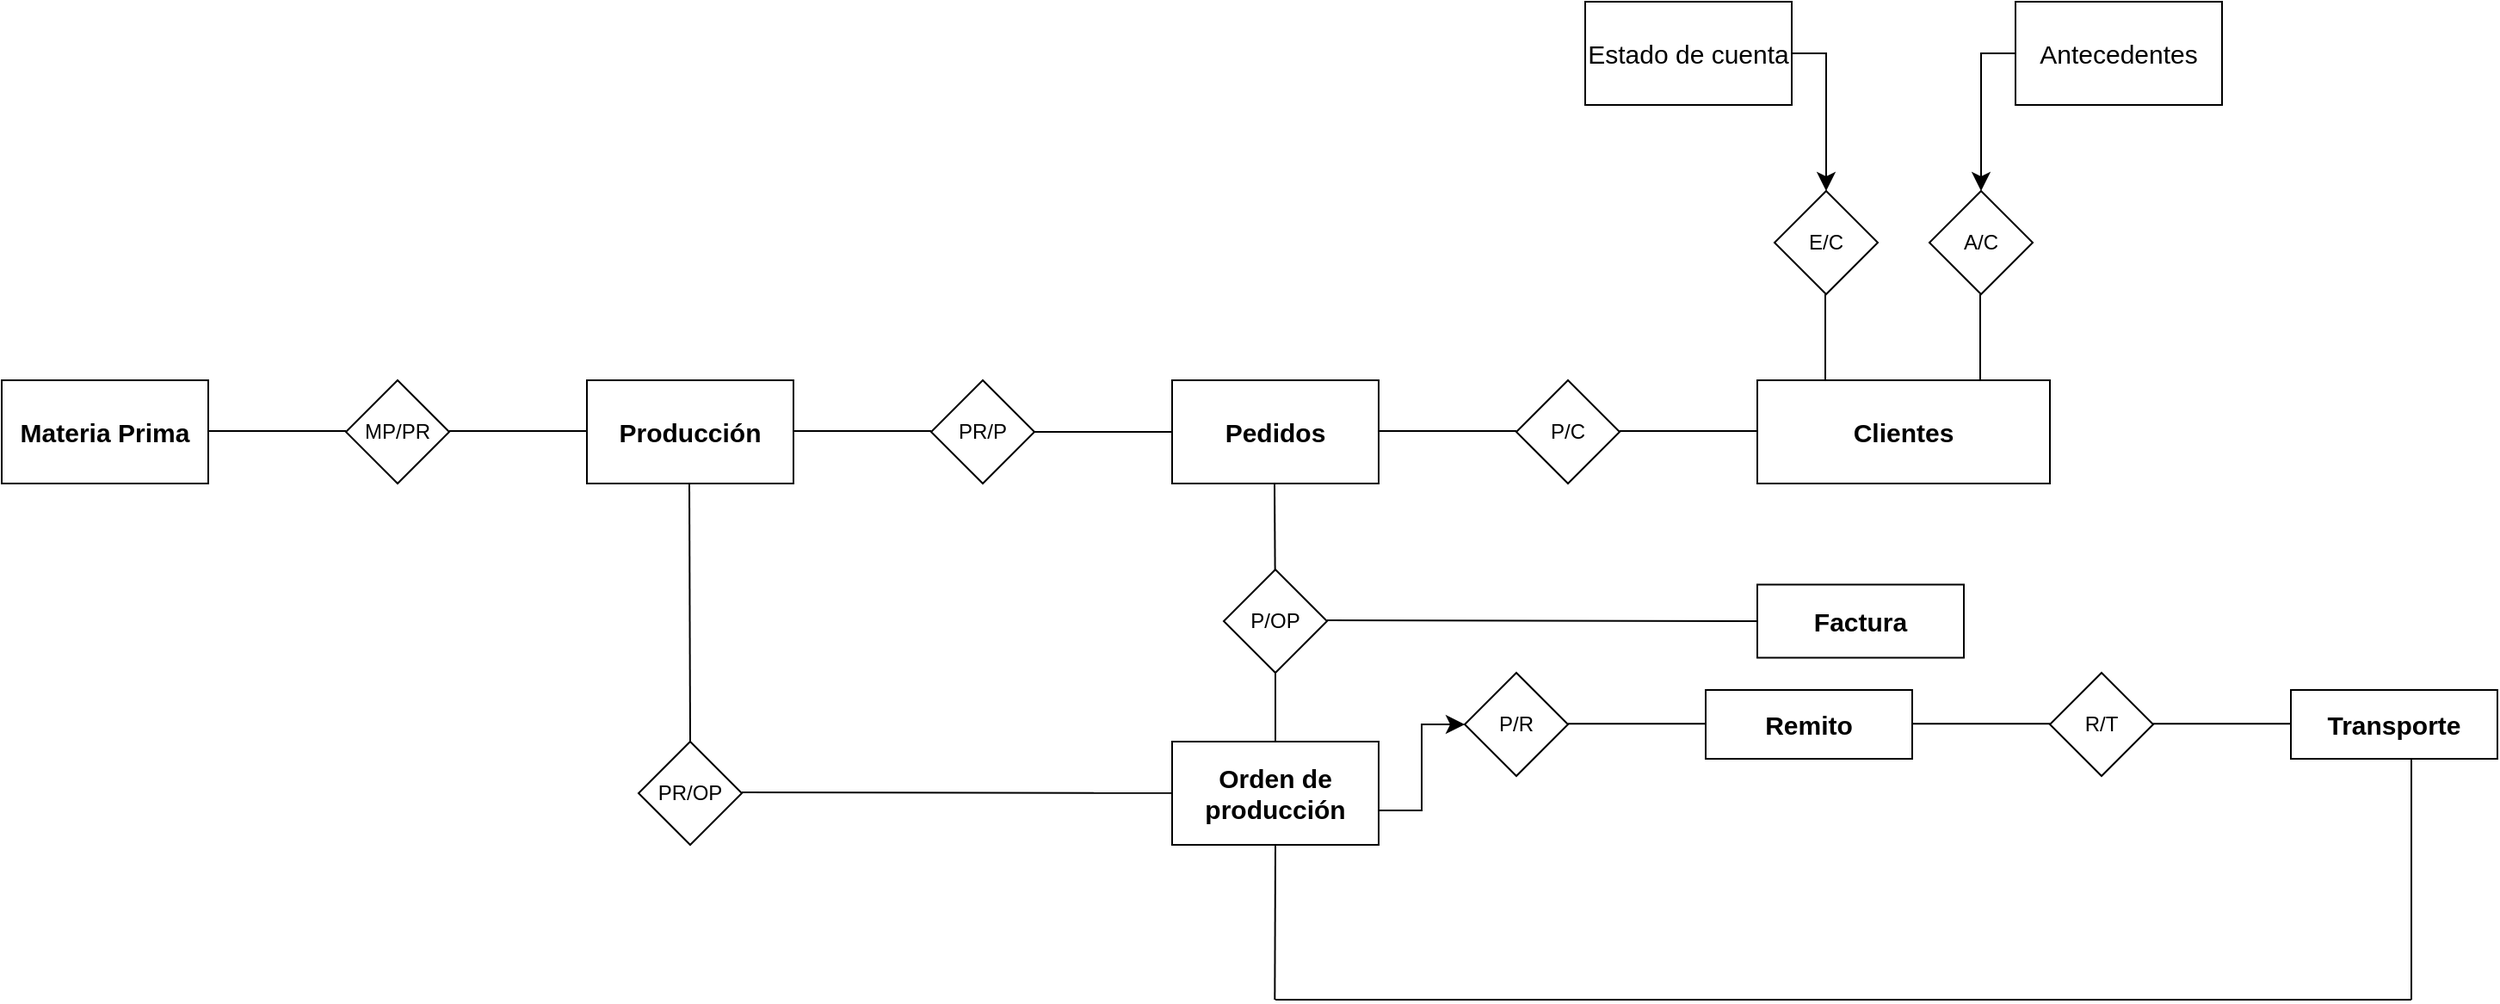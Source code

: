 <mxfile version="24.3.0" type="github">
  <diagram name="Página-1" id="zTf7HfAnndi5Zs6NYqLL">
    <mxGraphModel dx="2693" dy="846" grid="1" gridSize="10" guides="1" tooltips="1" connect="1" arrows="1" fold="1" page="1" pageScale="1" pageWidth="1100" pageHeight="850" math="0" shadow="0">
      <root>
        <mxCell id="0" />
        <mxCell id="1" parent="0" />
        <mxCell id="Dm5T4hRd_MwPpTTTJA_t-1" value="&lt;font style=&quot;font-size: 15px;&quot;&gt;Estado de cuenta&lt;/font&gt;" style="rounded=0;whiteSpace=wrap;html=1;" vertex="1" parent="1">
          <mxGeometry x="80" y="210" width="120" height="60" as="geometry" />
        </mxCell>
        <mxCell id="Dm5T4hRd_MwPpTTTJA_t-2" value="&lt;font style=&quot;font-size: 15px;&quot;&gt;Antecedentes&lt;/font&gt;" style="rounded=0;whiteSpace=wrap;html=1;" vertex="1" parent="1">
          <mxGeometry x="330" y="210" width="120" height="60" as="geometry" />
        </mxCell>
        <mxCell id="Dm5T4hRd_MwPpTTTJA_t-3" value="" style="edgeStyle=segmentEdgeStyle;endArrow=classic;html=1;curved=0;rounded=0;endSize=8;startSize=8;exitX=1;exitY=0.5;exitDx=0;exitDy=0;" edge="1" parent="1" source="Dm5T4hRd_MwPpTTTJA_t-1">
          <mxGeometry width="50" height="50" relative="1" as="geometry">
            <mxPoint x="570" y="360" as="sourcePoint" />
            <mxPoint x="220" y="320" as="targetPoint" />
            <Array as="points">
              <mxPoint x="220" y="240" />
            </Array>
          </mxGeometry>
        </mxCell>
        <mxCell id="Dm5T4hRd_MwPpTTTJA_t-4" value="" style="edgeStyle=segmentEdgeStyle;endArrow=classic;html=1;curved=0;rounded=0;endSize=8;startSize=8;exitX=0;exitY=0.5;exitDx=0;exitDy=0;" edge="1" parent="1" source="Dm5T4hRd_MwPpTTTJA_t-2">
          <mxGeometry width="50" height="50" relative="1" as="geometry">
            <mxPoint x="650" y="290" as="sourcePoint" />
            <mxPoint x="310" y="320" as="targetPoint" />
            <Array as="points">
              <mxPoint x="310" y="240" />
              <mxPoint x="310" y="320" />
            </Array>
          </mxGeometry>
        </mxCell>
        <mxCell id="Dm5T4hRd_MwPpTTTJA_t-6" value="E/C" style="rhombus;whiteSpace=wrap;html=1;" vertex="1" parent="1">
          <mxGeometry x="190" y="320" width="60" height="60" as="geometry" />
        </mxCell>
        <mxCell id="Dm5T4hRd_MwPpTTTJA_t-7" value="A/C" style="rhombus;whiteSpace=wrap;html=1;" vertex="1" parent="1">
          <mxGeometry x="280" y="320" width="60" height="60" as="geometry" />
        </mxCell>
        <mxCell id="Dm5T4hRd_MwPpTTTJA_t-9" value="&lt;b&gt;&lt;font style=&quot;font-size: 15px;&quot;&gt;Clientes&lt;/font&gt;&lt;/b&gt;" style="rounded=0;whiteSpace=wrap;html=1;" vertex="1" parent="1">
          <mxGeometry x="180" y="430" width="170" height="60" as="geometry" />
        </mxCell>
        <mxCell id="Dm5T4hRd_MwPpTTTJA_t-10" value="" style="endArrow=none;html=1;rounded=0;" edge="1" parent="1">
          <mxGeometry width="50" height="50" relative="1" as="geometry">
            <mxPoint x="219.5" y="430" as="sourcePoint" />
            <mxPoint x="219.5" y="380" as="targetPoint" />
          </mxGeometry>
        </mxCell>
        <mxCell id="Dm5T4hRd_MwPpTTTJA_t-11" value="" style="endArrow=none;html=1;rounded=0;" edge="1" parent="1">
          <mxGeometry width="50" height="50" relative="1" as="geometry">
            <mxPoint x="309.5" y="430" as="sourcePoint" />
            <mxPoint x="309.5" y="380" as="targetPoint" />
          </mxGeometry>
        </mxCell>
        <mxCell id="Dm5T4hRd_MwPpTTTJA_t-12" value="" style="endArrow=none;html=1;rounded=0;" edge="1" parent="1">
          <mxGeometry width="50" height="50" relative="1" as="geometry">
            <mxPoint x="100" y="459.5" as="sourcePoint" />
            <mxPoint x="180" y="459.5" as="targetPoint" />
          </mxGeometry>
        </mxCell>
        <mxCell id="Dm5T4hRd_MwPpTTTJA_t-13" value="P/C" style="rhombus;whiteSpace=wrap;html=1;" vertex="1" parent="1">
          <mxGeometry x="40" y="430" width="60" height="60" as="geometry" />
        </mxCell>
        <mxCell id="Dm5T4hRd_MwPpTTTJA_t-14" value="&lt;font style=&quot;font-size: 15px;&quot;&gt;&lt;b&gt;Pedidos&lt;/b&gt;&lt;/font&gt;" style="rounded=0;whiteSpace=wrap;html=1;" vertex="1" parent="1">
          <mxGeometry x="-160" y="430" width="120" height="60" as="geometry" />
        </mxCell>
        <mxCell id="Dm5T4hRd_MwPpTTTJA_t-15" value="" style="endArrow=none;html=1;rounded=0;" edge="1" parent="1">
          <mxGeometry width="50" height="50" relative="1" as="geometry">
            <mxPoint x="-40" y="459.5" as="sourcePoint" />
            <mxPoint x="40" y="459.5" as="targetPoint" />
          </mxGeometry>
        </mxCell>
        <mxCell id="Dm5T4hRd_MwPpTTTJA_t-16" value="" style="endArrow=none;html=1;rounded=0;" edge="1" parent="1">
          <mxGeometry width="50" height="50" relative="1" as="geometry">
            <mxPoint x="-240" y="460" as="sourcePoint" />
            <mxPoint x="-160" y="460" as="targetPoint" />
          </mxGeometry>
        </mxCell>
        <mxCell id="Dm5T4hRd_MwPpTTTJA_t-17" value="PR/OP" style="rhombus;whiteSpace=wrap;html=1;" vertex="1" parent="1">
          <mxGeometry x="-470" y="640" width="60" height="60" as="geometry" />
        </mxCell>
        <mxCell id="Dm5T4hRd_MwPpTTTJA_t-18" value="" style="endArrow=none;html=1;rounded=0;" edge="1" parent="1">
          <mxGeometry width="50" height="50" relative="1" as="geometry">
            <mxPoint x="-380" y="459.5" as="sourcePoint" />
            <mxPoint x="-300" y="459.5" as="targetPoint" />
          </mxGeometry>
        </mxCell>
        <mxCell id="Dm5T4hRd_MwPpTTTJA_t-20" value="&lt;b&gt;&lt;font style=&quot;font-size: 15px;&quot;&gt;Producción&lt;/font&gt;&lt;/b&gt;" style="rounded=0;whiteSpace=wrap;html=1;" vertex="1" parent="1">
          <mxGeometry x="-500" y="430" width="120" height="60" as="geometry" />
        </mxCell>
        <mxCell id="Dm5T4hRd_MwPpTTTJA_t-21" value="" style="endArrow=none;html=1;rounded=0;" edge="1" parent="1">
          <mxGeometry width="50" height="50" relative="1" as="geometry">
            <mxPoint x="-580" y="459.5" as="sourcePoint" />
            <mxPoint x="-500" y="459.5" as="targetPoint" />
          </mxGeometry>
        </mxCell>
        <mxCell id="Dm5T4hRd_MwPpTTTJA_t-22" value="MP/PR" style="rhombus;whiteSpace=wrap;html=1;" vertex="1" parent="1">
          <mxGeometry x="-640" y="430" width="60" height="60" as="geometry" />
        </mxCell>
        <mxCell id="Dm5T4hRd_MwPpTTTJA_t-23" value="&lt;font style=&quot;font-size: 15px;&quot;&gt;&lt;b&gt;Materia Prima&lt;br&gt;&lt;/b&gt;&lt;/font&gt;" style="rounded=0;whiteSpace=wrap;html=1;" vertex="1" parent="1">
          <mxGeometry x="-840" y="430" width="120" height="60" as="geometry" />
        </mxCell>
        <mxCell id="Dm5T4hRd_MwPpTTTJA_t-24" value="" style="endArrow=none;html=1;rounded=0;" edge="1" parent="1">
          <mxGeometry width="50" height="50" relative="1" as="geometry">
            <mxPoint x="-720" y="459.5" as="sourcePoint" />
            <mxPoint x="-640" y="459.5" as="targetPoint" />
          </mxGeometry>
        </mxCell>
        <mxCell id="Dm5T4hRd_MwPpTTTJA_t-25" value="" style="endArrow=none;html=1;rounded=0;" edge="1" parent="1">
          <mxGeometry width="50" height="50" relative="1" as="geometry">
            <mxPoint x="-440" y="640" as="sourcePoint" />
            <mxPoint x="-440.5" y="490" as="targetPoint" />
          </mxGeometry>
        </mxCell>
        <mxCell id="Dm5T4hRd_MwPpTTTJA_t-26" value="PR/P" style="rhombus;whiteSpace=wrap;html=1;" vertex="1" parent="1">
          <mxGeometry x="-300" y="430" width="60" height="60" as="geometry" />
        </mxCell>
        <mxCell id="Dm5T4hRd_MwPpTTTJA_t-27" value="" style="endArrow=none;html=1;rounded=0;" edge="1" parent="1" target="Dm5T4hRd_MwPpTTTJA_t-28">
          <mxGeometry width="50" height="50" relative="1" as="geometry">
            <mxPoint x="-410" y="669.5" as="sourcePoint" />
            <mxPoint x="-330" y="669.5" as="targetPoint" />
          </mxGeometry>
        </mxCell>
        <mxCell id="Dm5T4hRd_MwPpTTTJA_t-28" value="&lt;font style=&quot;font-size: 15px;&quot;&gt;&lt;b&gt;Orden de producción&lt;br&gt;&lt;/b&gt;&lt;/font&gt;" style="rounded=0;whiteSpace=wrap;html=1;" vertex="1" parent="1">
          <mxGeometry x="-160" y="640" width="120" height="60" as="geometry" />
        </mxCell>
        <mxCell id="Dm5T4hRd_MwPpTTTJA_t-29" value="" style="endArrow=none;html=1;rounded=0;" edge="1" parent="1" source="Dm5T4hRd_MwPpTTTJA_t-30">
          <mxGeometry width="50" height="50" relative="1" as="geometry">
            <mxPoint x="-100" y="640" as="sourcePoint" />
            <mxPoint x="-100.5" y="490" as="targetPoint" />
          </mxGeometry>
        </mxCell>
        <mxCell id="Dm5T4hRd_MwPpTTTJA_t-31" value="" style="endArrow=none;html=1;rounded=0;" edge="1" parent="1" target="Dm5T4hRd_MwPpTTTJA_t-30">
          <mxGeometry width="50" height="50" relative="1" as="geometry">
            <mxPoint x="-100" y="640" as="sourcePoint" />
            <mxPoint x="-100.5" y="490" as="targetPoint" />
          </mxGeometry>
        </mxCell>
        <mxCell id="Dm5T4hRd_MwPpTTTJA_t-30" value="P/OP" style="rhombus;whiteSpace=wrap;html=1;" vertex="1" parent="1">
          <mxGeometry x="-130" y="540" width="60" height="60" as="geometry" />
        </mxCell>
        <mxCell id="Dm5T4hRd_MwPpTTTJA_t-32" value="" style="endArrow=none;html=1;rounded=0;" edge="1" parent="1">
          <mxGeometry width="50" height="50" relative="1" as="geometry">
            <mxPoint x="-70" y="569.5" as="sourcePoint" />
            <mxPoint x="180" y="570" as="targetPoint" />
          </mxGeometry>
        </mxCell>
        <mxCell id="Dm5T4hRd_MwPpTTTJA_t-33" value="&lt;b&gt;&lt;font style=&quot;font-size: 15px;&quot;&gt;Factura&lt;/font&gt;&lt;/b&gt;" style="rounded=0;whiteSpace=wrap;html=1;" vertex="1" parent="1">
          <mxGeometry x="180" y="548.75" width="120" height="42.5" as="geometry" />
        </mxCell>
        <mxCell id="Dm5T4hRd_MwPpTTTJA_t-35" value="" style="edgeStyle=elbowEdgeStyle;elbow=horizontal;endArrow=classic;html=1;curved=0;rounded=0;endSize=8;startSize=8;" edge="1" parent="1">
          <mxGeometry width="50" height="50" relative="1" as="geometry">
            <mxPoint x="-40" y="680" as="sourcePoint" />
            <mxPoint x="10" y="630" as="targetPoint" />
          </mxGeometry>
        </mxCell>
        <mxCell id="Dm5T4hRd_MwPpTTTJA_t-36" value="P/R" style="rhombus;whiteSpace=wrap;html=1;" vertex="1" parent="1">
          <mxGeometry x="10" y="600" width="60" height="60" as="geometry" />
        </mxCell>
        <mxCell id="Dm5T4hRd_MwPpTTTJA_t-37" value="" style="endArrow=none;html=1;rounded=0;" edge="1" parent="1">
          <mxGeometry width="50" height="50" relative="1" as="geometry">
            <mxPoint x="70" y="629.66" as="sourcePoint" />
            <mxPoint x="150" y="629.66" as="targetPoint" />
          </mxGeometry>
        </mxCell>
        <mxCell id="Dm5T4hRd_MwPpTTTJA_t-38" value="&lt;b&gt;&lt;font style=&quot;font-size: 15px;&quot;&gt;Remito&lt;/font&gt;&lt;/b&gt;" style="rounded=0;whiteSpace=wrap;html=1;" vertex="1" parent="1">
          <mxGeometry x="150" y="610" width="120" height="40" as="geometry" />
        </mxCell>
        <mxCell id="Dm5T4hRd_MwPpTTTJA_t-39" value="" style="endArrow=none;html=1;rounded=0;" edge="1" parent="1">
          <mxGeometry width="50" height="50" relative="1" as="geometry">
            <mxPoint x="270" y="629.66" as="sourcePoint" />
            <mxPoint x="350" y="629.66" as="targetPoint" />
          </mxGeometry>
        </mxCell>
        <mxCell id="Dm5T4hRd_MwPpTTTJA_t-40" value="R/T" style="rhombus;whiteSpace=wrap;html=1;" vertex="1" parent="1">
          <mxGeometry x="350" y="600" width="60" height="60" as="geometry" />
        </mxCell>
        <mxCell id="Dm5T4hRd_MwPpTTTJA_t-41" value="" style="endArrow=none;html=1;rounded=0;" edge="1" parent="1">
          <mxGeometry width="50" height="50" relative="1" as="geometry">
            <mxPoint x="410" y="629.66" as="sourcePoint" />
            <mxPoint x="490" y="629.66" as="targetPoint" />
          </mxGeometry>
        </mxCell>
        <mxCell id="Dm5T4hRd_MwPpTTTJA_t-42" value="&lt;b&gt;&lt;font style=&quot;font-size: 15px;&quot;&gt;Transporte&lt;/font&gt;&lt;/b&gt;" style="rounded=0;whiteSpace=wrap;html=1;" vertex="1" parent="1">
          <mxGeometry x="490" y="610" width="120" height="40" as="geometry" />
        </mxCell>
        <mxCell id="Dm5T4hRd_MwPpTTTJA_t-47" value="" style="endArrow=none;html=1;rounded=0;" edge="1" parent="1">
          <mxGeometry width="50" height="50" relative="1" as="geometry">
            <mxPoint x="-100" y="790" as="sourcePoint" />
            <mxPoint x="560" y="790" as="targetPoint" />
          </mxGeometry>
        </mxCell>
        <mxCell id="Dm5T4hRd_MwPpTTTJA_t-48" value="" style="endArrow=none;html=1;rounded=0;entryX=0.5;entryY=1;entryDx=0;entryDy=0;" edge="1" parent="1" target="Dm5T4hRd_MwPpTTTJA_t-28">
          <mxGeometry width="50" height="50" relative="1" as="geometry">
            <mxPoint x="-100.34" y="790" as="sourcePoint" />
            <mxPoint x="-100.34" y="730" as="targetPoint" />
          </mxGeometry>
        </mxCell>
        <mxCell id="Dm5T4hRd_MwPpTTTJA_t-49" value="" style="endArrow=none;html=1;rounded=0;" edge="1" parent="1">
          <mxGeometry width="50" height="50" relative="1" as="geometry">
            <mxPoint x="560" y="790" as="sourcePoint" />
            <mxPoint x="560" y="650" as="targetPoint" />
          </mxGeometry>
        </mxCell>
      </root>
    </mxGraphModel>
  </diagram>
</mxfile>
